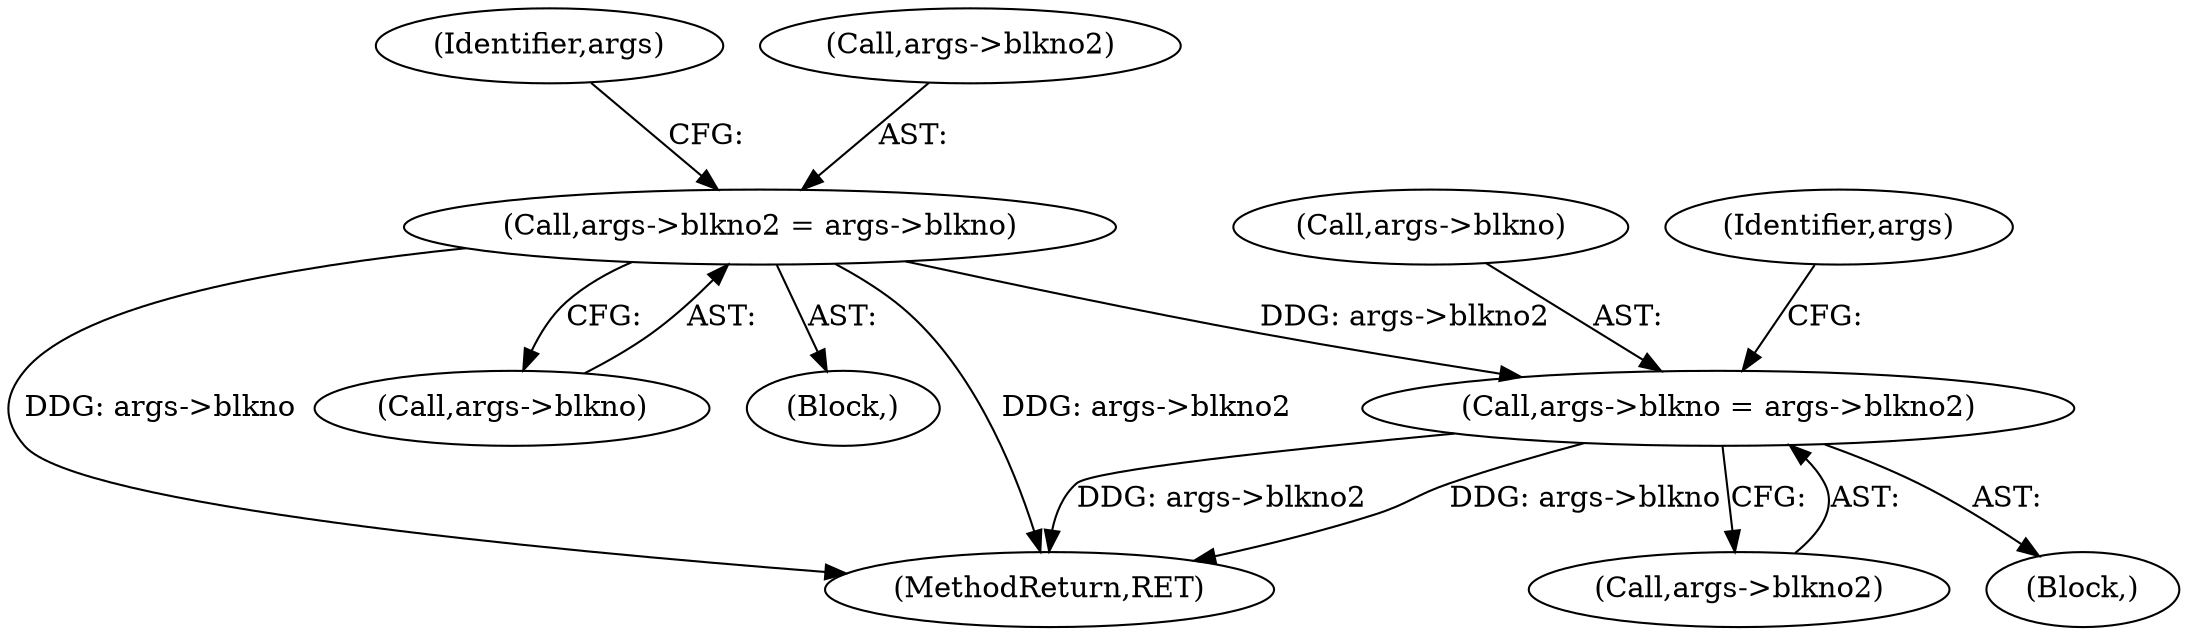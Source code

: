 digraph "0_linux_8275cdd0e7ac550dcce2b3ef6d2fb3b808c1ae59_1@pointer" {
"1000493" [label="(Call,args->blkno = args->blkno2)"];
"1000243" [label="(Call,args->blkno2 = args->blkno)"];
"1000478" [label="(Block,)"];
"1000724" [label="(MethodReturn,RET)"];
"1000497" [label="(Call,args->blkno2)"];
"1000494" [label="(Call,args->blkno)"];
"1000252" [label="(Identifier,args)"];
"1000247" [label="(Call,args->blkno)"];
"1000502" [label="(Identifier,args)"];
"1000493" [label="(Call,args->blkno = args->blkno2)"];
"1000244" [label="(Call,args->blkno2)"];
"1000243" [label="(Call,args->blkno2 = args->blkno)"];
"1000228" [label="(Block,)"];
"1000493" -> "1000478"  [label="AST: "];
"1000493" -> "1000497"  [label="CFG: "];
"1000494" -> "1000493"  [label="AST: "];
"1000497" -> "1000493"  [label="AST: "];
"1000502" -> "1000493"  [label="CFG: "];
"1000493" -> "1000724"  [label="DDG: args->blkno"];
"1000493" -> "1000724"  [label="DDG: args->blkno2"];
"1000243" -> "1000493"  [label="DDG: args->blkno2"];
"1000243" -> "1000228"  [label="AST: "];
"1000243" -> "1000247"  [label="CFG: "];
"1000244" -> "1000243"  [label="AST: "];
"1000247" -> "1000243"  [label="AST: "];
"1000252" -> "1000243"  [label="CFG: "];
"1000243" -> "1000724"  [label="DDG: args->blkno2"];
"1000243" -> "1000724"  [label="DDG: args->blkno"];
}
